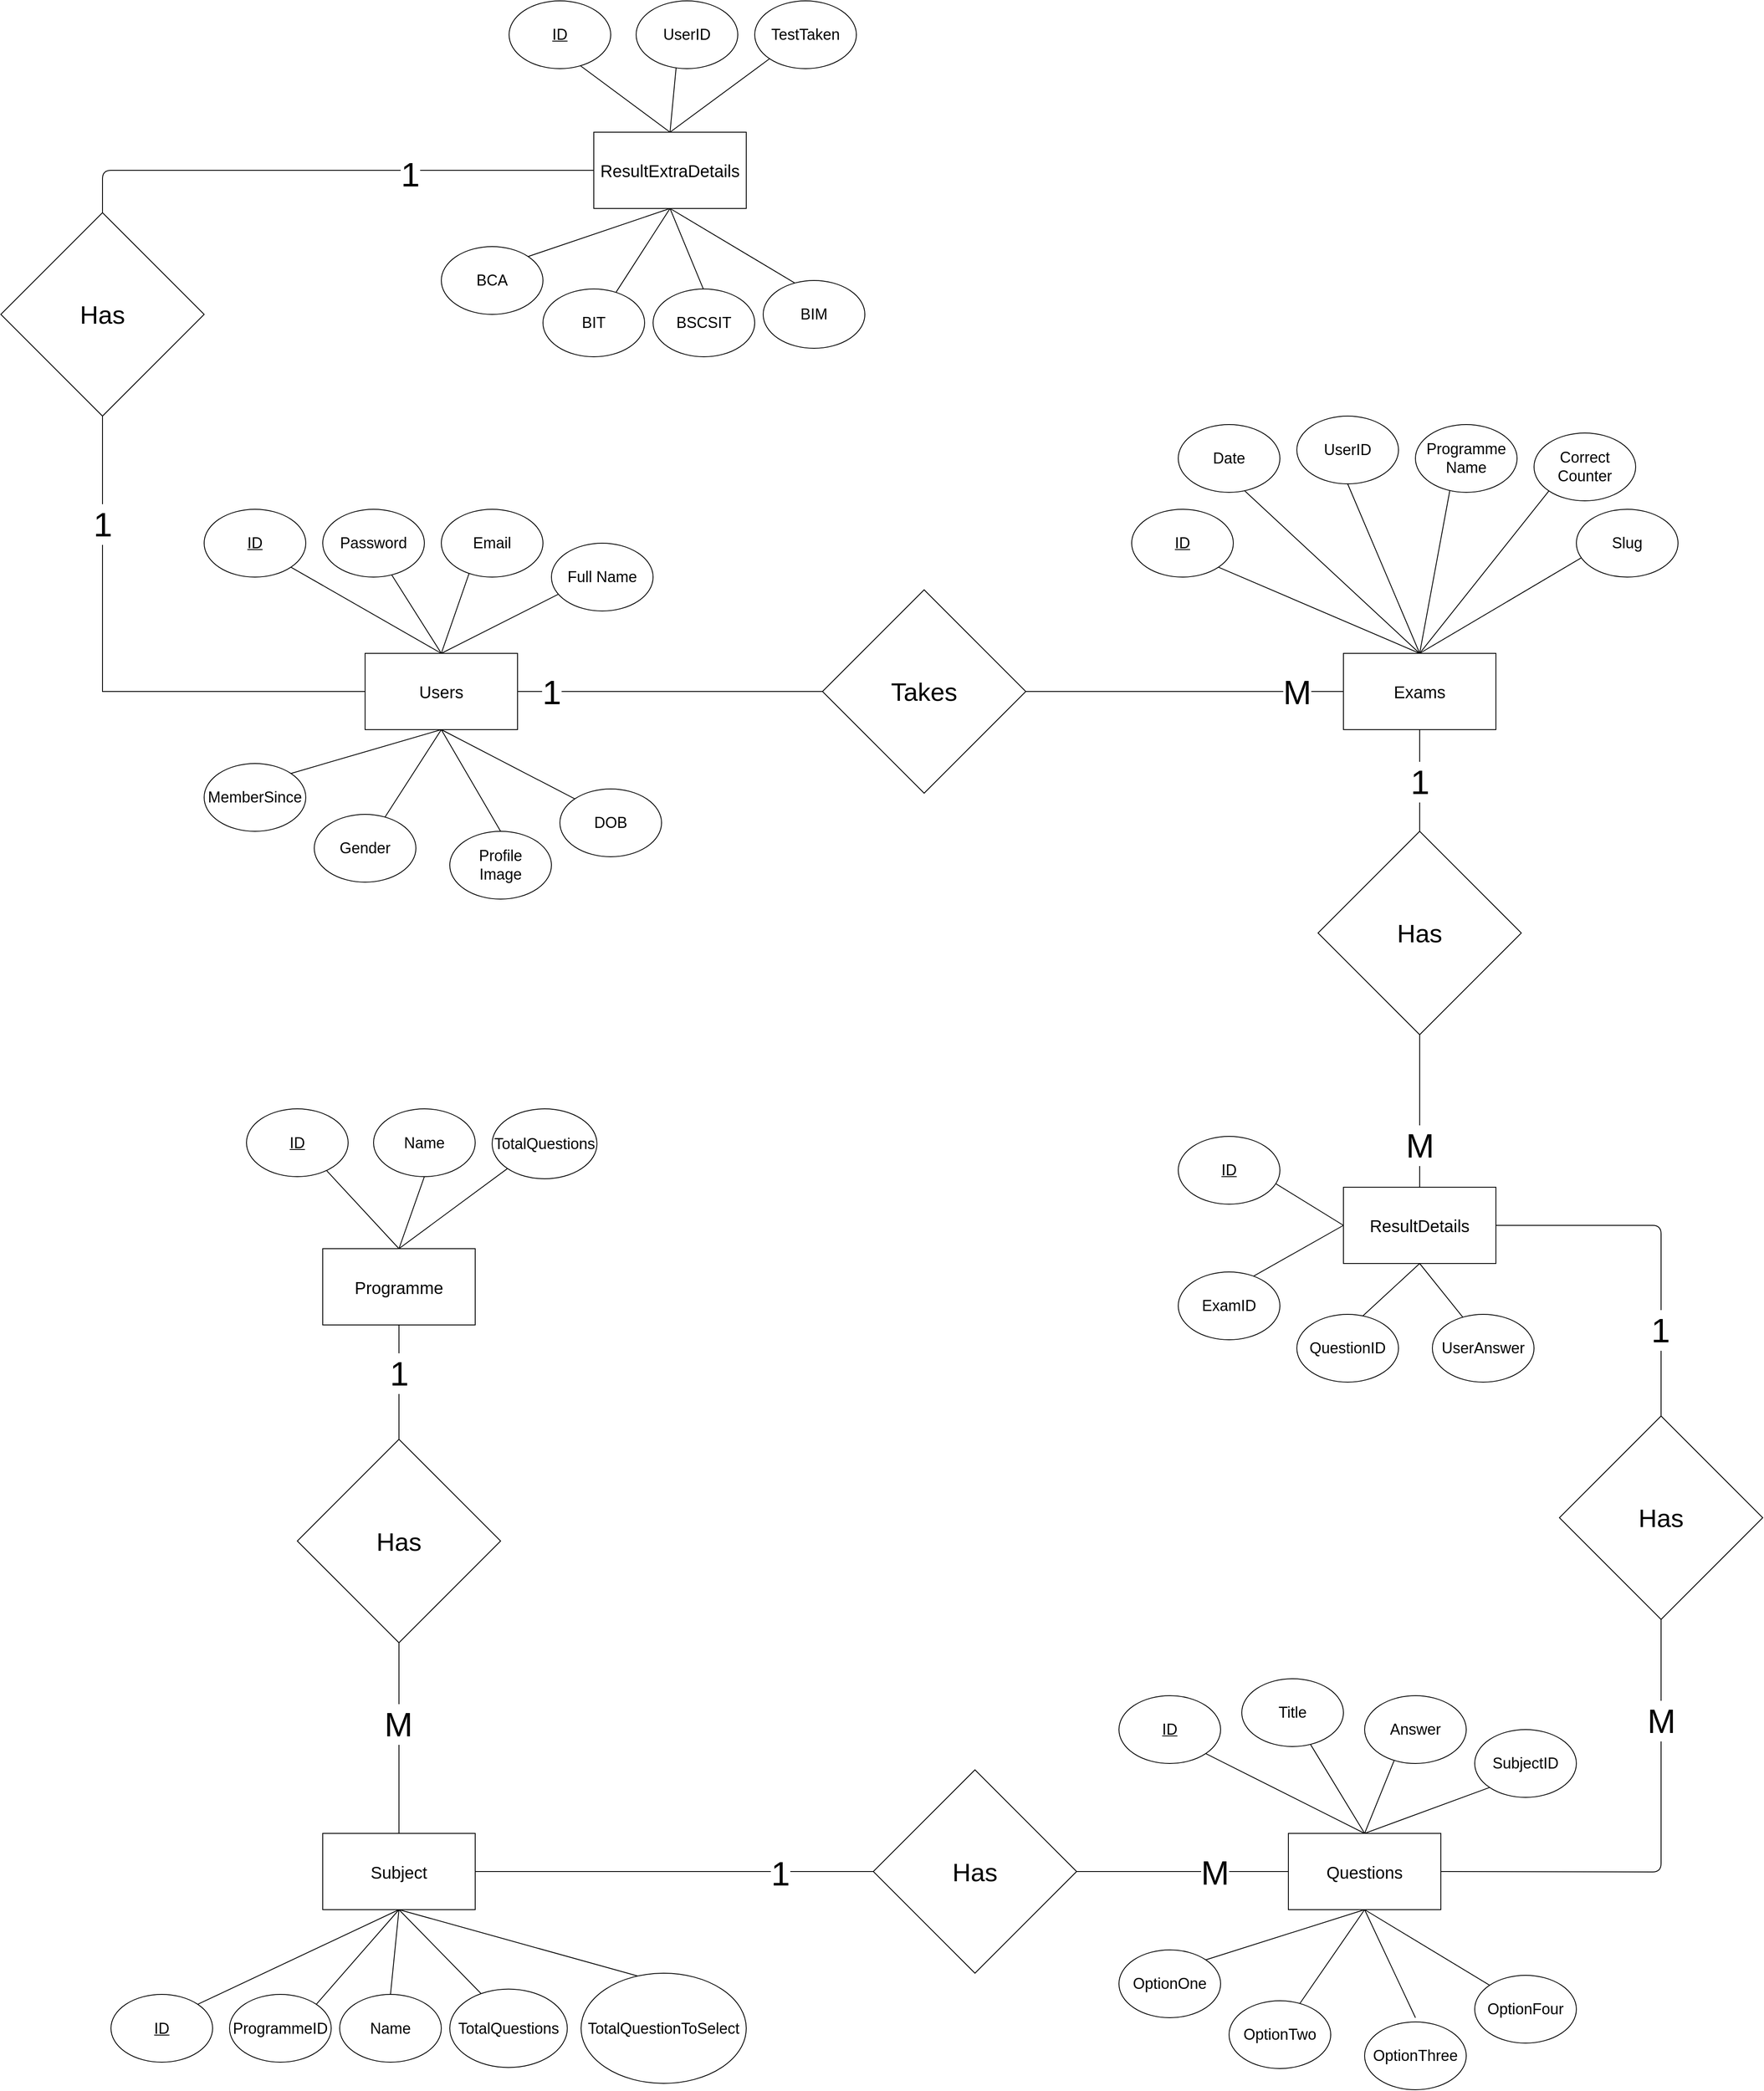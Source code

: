 <mxfile version="22.1.16" type="device">
  <diagram name="Page-1" id="zHE7dzKNxdLfFaWkAdhi">
    <mxGraphModel dx="1078" dy="1658" grid="1" gridSize="10" guides="1" tooltips="1" connect="1" arrows="1" fold="1" page="0" pageScale="1" pageWidth="850" pageHeight="1100" math="0" shadow="0">
      <root>
        <mxCell id="0" />
        <mxCell id="1" parent="0" />
        <mxCell id="DHTgpNYXtuhxtt-2HGvQ-1" value="&lt;font style=&quot;font-size: 20px;&quot;&gt;Questions&lt;/font&gt;" style="rounded=0;whiteSpace=wrap;html=1;" parent="1" vertex="1">
          <mxGeometry x="1400" y="1422.5" width="180" height="90" as="geometry" />
        </mxCell>
        <mxCell id="DHTgpNYXtuhxtt-2HGvQ-2" value="" style="endArrow=none;html=1;rounded=0;exitX=0.5;exitY=0;exitDx=0;exitDy=0;entryX=1;entryY=1;entryDx=0;entryDy=0;" parent="1" source="DHTgpNYXtuhxtt-2HGvQ-1" target="DHTgpNYXtuhxtt-2HGvQ-3" edge="1">
          <mxGeometry width="50" height="50" relative="1" as="geometry">
            <mxPoint x="1500" y="1480" as="sourcePoint" />
            <mxPoint x="1380" y="1330" as="targetPoint" />
          </mxGeometry>
        </mxCell>
        <mxCell id="DHTgpNYXtuhxtt-2HGvQ-3" value="&lt;font style=&quot;font-size: 18px;&quot;&gt;&lt;u&gt;ID&lt;/u&gt;&lt;/font&gt;" style="ellipse;whiteSpace=wrap;html=1;" parent="1" vertex="1">
          <mxGeometry x="1200" y="1260" width="120" height="80" as="geometry" />
        </mxCell>
        <mxCell id="DHTgpNYXtuhxtt-2HGvQ-4" value="" style="endArrow=none;html=1;rounded=0;exitX=0.5;exitY=0;exitDx=0;exitDy=0;entryX=0.67;entryY=0.954;entryDx=0;entryDy=0;entryPerimeter=0;" parent="1" source="DHTgpNYXtuhxtt-2HGvQ-1" target="DHTgpNYXtuhxtt-2HGvQ-5" edge="1">
          <mxGeometry width="50" height="50" relative="1" as="geometry">
            <mxPoint x="1553" y="1400" as="sourcePoint" />
            <mxPoint x="1409.56" y="1318" as="targetPoint" />
          </mxGeometry>
        </mxCell>
        <mxCell id="DHTgpNYXtuhxtt-2HGvQ-5" value="&lt;font style=&quot;font-size: 18px;&quot;&gt;Title&lt;/font&gt;" style="ellipse;whiteSpace=wrap;html=1;" parent="1" vertex="1">
          <mxGeometry x="1345" y="1240" width="120" height="80" as="geometry" />
        </mxCell>
        <mxCell id="DHTgpNYXtuhxtt-2HGvQ-6" value="" style="endArrow=none;html=1;rounded=0;exitX=0.5;exitY=0;exitDx=0;exitDy=0;entryX=0.29;entryY=0.959;entryDx=0;entryDy=0;entryPerimeter=0;" parent="1" source="DHTgpNYXtuhxtt-2HGvQ-1" target="DHTgpNYXtuhxtt-2HGvQ-7" edge="1">
          <mxGeometry width="50" height="50" relative="1" as="geometry">
            <mxPoint x="1490" y="1430" as="sourcePoint" />
            <mxPoint x="1640" y="1370" as="targetPoint" />
          </mxGeometry>
        </mxCell>
        <mxCell id="DHTgpNYXtuhxtt-2HGvQ-7" value="&lt;font style=&quot;font-size: 18px;&quot;&gt;Answer&lt;/font&gt;" style="ellipse;whiteSpace=wrap;html=1;" parent="1" vertex="1">
          <mxGeometry x="1490" y="1260" width="120" height="80" as="geometry" />
        </mxCell>
        <mxCell id="DHTgpNYXtuhxtt-2HGvQ-8" value="" style="endArrow=none;html=1;rounded=0;exitX=0.5;exitY=1;exitDx=0;exitDy=0;entryX=0.692;entryY=0.05;entryDx=0;entryDy=0;entryPerimeter=0;" parent="1" source="DHTgpNYXtuhxtt-2HGvQ-1" target="DHTgpNYXtuhxtt-2HGvQ-9" edge="1">
          <mxGeometry width="50" height="50" relative="1" as="geometry">
            <mxPoint x="1475" y="1510.0" as="sourcePoint" />
            <mxPoint x="1380" y="1610" as="targetPoint" />
          </mxGeometry>
        </mxCell>
        <mxCell id="DHTgpNYXtuhxtt-2HGvQ-9" value="&lt;font style=&quot;font-size: 18px;&quot;&gt;OptionTwo&lt;/font&gt;" style="ellipse;whiteSpace=wrap;html=1;direction=east;" parent="1" vertex="1">
          <mxGeometry x="1330" y="1620" width="120" height="80" as="geometry" />
        </mxCell>
        <mxCell id="DHTgpNYXtuhxtt-2HGvQ-10" value="" style="endArrow=none;html=1;rounded=0;entryX=0.5;entryY=0;entryDx=0;entryDy=0;exitX=0.5;exitY=1;exitDx=0;exitDy=0;" parent="1" source="DHTgpNYXtuhxtt-2HGvQ-1" edge="1">
          <mxGeometry width="50" height="50" relative="1" as="geometry">
            <mxPoint x="1475" y="1510.0" as="sourcePoint" />
            <mxPoint x="1550" y="1640" as="targetPoint" />
          </mxGeometry>
        </mxCell>
        <mxCell id="DHTgpNYXtuhxtt-2HGvQ-11" value="&lt;font style=&quot;font-size: 18px;&quot;&gt;OptionThree&lt;/font&gt;" style="ellipse;whiteSpace=wrap;html=1;direction=east;" parent="1" vertex="1">
          <mxGeometry x="1490" y="1645" width="120" height="80" as="geometry" />
        </mxCell>
        <mxCell id="DHTgpNYXtuhxtt-2HGvQ-12" value="" style="endArrow=none;html=1;rounded=0;exitX=0.5;exitY=1;exitDx=0;exitDy=0;entryX=0;entryY=0;entryDx=0;entryDy=0;" parent="1" source="DHTgpNYXtuhxtt-2HGvQ-1" target="DHTgpNYXtuhxtt-2HGvQ-13" edge="1">
          <mxGeometry width="50" height="50" relative="1" as="geometry">
            <mxPoint x="1475" y="1510.0" as="sourcePoint" />
            <mxPoint x="1640" y="1650" as="targetPoint" />
          </mxGeometry>
        </mxCell>
        <mxCell id="DHTgpNYXtuhxtt-2HGvQ-13" value="&lt;font style=&quot;font-size: 18px;&quot;&gt;OptionFour&lt;/font&gt;" style="ellipse;whiteSpace=wrap;html=1;direction=east;" parent="1" vertex="1">
          <mxGeometry x="1620" y="1590" width="120" height="80" as="geometry" />
        </mxCell>
        <mxCell id="DHTgpNYXtuhxtt-2HGvQ-15" value="" style="endArrow=none;html=1;rounded=0;exitX=0.5;exitY=1;exitDx=0;exitDy=0;entryX=1;entryY=0;entryDx=0;entryDy=0;" parent="1" source="DHTgpNYXtuhxtt-2HGvQ-1" target="DHTgpNYXtuhxtt-2HGvQ-16" edge="1">
          <mxGeometry width="50" height="50" relative="1" as="geometry">
            <mxPoint x="1475" y="1510.0" as="sourcePoint" />
            <mxPoint x="1310" y="1550" as="targetPoint" />
          </mxGeometry>
        </mxCell>
        <mxCell id="DHTgpNYXtuhxtt-2HGvQ-16" value="&lt;font style=&quot;font-size: 18px;&quot;&gt;OptionOne&lt;/font&gt;" style="ellipse;whiteSpace=wrap;html=1;direction=east;" parent="1" vertex="1">
          <mxGeometry x="1200" y="1560" width="120" height="80" as="geometry" />
        </mxCell>
        <mxCell id="DHTgpNYXtuhxtt-2HGvQ-17" value="&lt;font style=&quot;font-size: 20px;&quot;&gt;Users&lt;/font&gt;" style="rounded=0;whiteSpace=wrap;html=1;" parent="1" vertex="1">
          <mxGeometry x="310" y="30" width="180" height="90" as="geometry" />
        </mxCell>
        <mxCell id="DHTgpNYXtuhxtt-2HGvQ-18" value="" style="endArrow=none;html=1;rounded=0;exitX=0.5;exitY=0;exitDx=0;exitDy=0;entryX=1;entryY=1;entryDx=0;entryDy=0;" parent="1" source="DHTgpNYXtuhxtt-2HGvQ-17" target="DHTgpNYXtuhxtt-2HGvQ-19" edge="1">
          <mxGeometry width="50" height="50" relative="1" as="geometry">
            <mxPoint x="420" y="90" as="sourcePoint" />
            <mxPoint x="300" y="-60" as="targetPoint" />
          </mxGeometry>
        </mxCell>
        <mxCell id="DHTgpNYXtuhxtt-2HGvQ-19" value="&lt;font style=&quot;font-size: 18px;&quot;&gt;&lt;u&gt;ID&lt;/u&gt;&lt;/font&gt;" style="ellipse;whiteSpace=wrap;html=1;" parent="1" vertex="1">
          <mxGeometry x="120" y="-140" width="120" height="80" as="geometry" />
        </mxCell>
        <mxCell id="DHTgpNYXtuhxtt-2HGvQ-22" value="" style="endArrow=none;html=1;rounded=0;exitX=0.5;exitY=0;exitDx=0;exitDy=0;entryX=0.274;entryY=0.942;entryDx=0;entryDy=0;entryPerimeter=0;" parent="1" source="DHTgpNYXtuhxtt-2HGvQ-17" target="DHTgpNYXtuhxtt-2HGvQ-23" edge="1">
          <mxGeometry width="50" height="50" relative="1" as="geometry">
            <mxPoint x="410" y="40" as="sourcePoint" />
            <mxPoint x="560" y="-20" as="targetPoint" />
          </mxGeometry>
        </mxCell>
        <mxCell id="DHTgpNYXtuhxtt-2HGvQ-23" value="&lt;font style=&quot;font-size: 18px;&quot;&gt;Email&lt;/font&gt;" style="ellipse;whiteSpace=wrap;html=1;" parent="1" vertex="1">
          <mxGeometry x="400" y="-140" width="120" height="80" as="geometry" />
        </mxCell>
        <mxCell id="DHTgpNYXtuhxtt-2HGvQ-24" value="" style="endArrow=none;html=1;rounded=0;exitX=0.5;exitY=1;exitDx=0;exitDy=0;entryX=0.692;entryY=0.05;entryDx=0;entryDy=0;entryPerimeter=0;" parent="1" source="DHTgpNYXtuhxtt-2HGvQ-17" target="DHTgpNYXtuhxtt-2HGvQ-25" edge="1">
          <mxGeometry width="50" height="50" relative="1" as="geometry">
            <mxPoint x="400" y="300" as="sourcePoint" />
            <mxPoint x="300" y="210" as="targetPoint" />
          </mxGeometry>
        </mxCell>
        <mxCell id="DHTgpNYXtuhxtt-2HGvQ-25" value="&lt;font style=&quot;font-size: 18px;&quot;&gt;Gender&lt;/font&gt;" style="ellipse;whiteSpace=wrap;html=1;direction=east;" parent="1" vertex="1">
          <mxGeometry x="250" y="220" width="120" height="80" as="geometry" />
        </mxCell>
        <mxCell id="DHTgpNYXtuhxtt-2HGvQ-26" value="" style="endArrow=none;html=1;rounded=0;entryX=0.5;entryY=0;entryDx=0;entryDy=0;exitX=0.5;exitY=1;exitDx=0;exitDy=0;" parent="1" source="DHTgpNYXtuhxtt-2HGvQ-17" target="DHTgpNYXtuhxtt-2HGvQ-27" edge="1">
          <mxGeometry width="50" height="50" relative="1" as="geometry">
            <mxPoint x="410" y="260" as="sourcePoint" />
            <mxPoint x="460" y="210" as="targetPoint" />
          </mxGeometry>
        </mxCell>
        <mxCell id="DHTgpNYXtuhxtt-2HGvQ-27" value="&lt;font style=&quot;font-size: 18px;&quot;&gt;Profile&lt;br&gt;Image&lt;/font&gt;" style="ellipse;whiteSpace=wrap;html=1;direction=east;" parent="1" vertex="1">
          <mxGeometry x="410" y="240" width="120" height="80" as="geometry" />
        </mxCell>
        <mxCell id="DHTgpNYXtuhxtt-2HGvQ-28" value="" style="endArrow=none;html=1;rounded=0;exitX=0.5;exitY=1;exitDx=0;exitDy=0;entryX=0;entryY=0;entryDx=0;entryDy=0;" parent="1" source="DHTgpNYXtuhxtt-2HGvQ-17" target="DHTgpNYXtuhxtt-2HGvQ-29" edge="1">
          <mxGeometry width="50" height="50" relative="1" as="geometry">
            <mxPoint x="400" y="300" as="sourcePoint" />
            <mxPoint x="560" y="250" as="targetPoint" />
          </mxGeometry>
        </mxCell>
        <mxCell id="DHTgpNYXtuhxtt-2HGvQ-29" value="&lt;font style=&quot;font-size: 18px;&quot;&gt;DOB&lt;/font&gt;" style="ellipse;whiteSpace=wrap;html=1;direction=east;" parent="1" vertex="1">
          <mxGeometry x="540" y="190" width="120" height="80" as="geometry" />
        </mxCell>
        <mxCell id="DHTgpNYXtuhxtt-2HGvQ-30" value="" style="endArrow=none;html=1;rounded=0;exitX=0.5;exitY=0;exitDx=0;exitDy=0;entryX=0.679;entryY=0.969;entryDx=0;entryDy=0;entryPerimeter=0;" parent="1" source="DHTgpNYXtuhxtt-2HGvQ-17" target="DHTgpNYXtuhxtt-2HGvQ-31" edge="1">
          <mxGeometry width="50" height="50" relative="1" as="geometry">
            <mxPoint x="400" y="120" as="sourcePoint" />
            <mxPoint x="230" y="150" as="targetPoint" />
          </mxGeometry>
        </mxCell>
        <mxCell id="DHTgpNYXtuhxtt-2HGvQ-31" value="&lt;font style=&quot;font-size: 18px;&quot;&gt;Password&lt;/font&gt;" style="ellipse;whiteSpace=wrap;html=1;direction=east;" parent="1" vertex="1">
          <mxGeometry x="260" y="-140" width="120" height="80" as="geometry" />
        </mxCell>
        <mxCell id="DHTgpNYXtuhxtt-2HGvQ-32" value="&lt;font style=&quot;font-size: 20px;&quot;&gt;Exams&lt;/font&gt;" style="rounded=0;whiteSpace=wrap;html=1;" parent="1" vertex="1">
          <mxGeometry x="1465" y="30" width="180" height="90" as="geometry" />
        </mxCell>
        <mxCell id="DHTgpNYXtuhxtt-2HGvQ-33" value="" style="endArrow=none;html=1;rounded=0;exitX=0.5;exitY=0;exitDx=0;exitDy=0;entryX=1;entryY=1;entryDx=0;entryDy=0;" parent="1" source="DHTgpNYXtuhxtt-2HGvQ-32" target="DHTgpNYXtuhxtt-2HGvQ-34" edge="1">
          <mxGeometry width="50" height="50" relative="1" as="geometry">
            <mxPoint x="1575" y="90" as="sourcePoint" />
            <mxPoint x="1455" y="-60" as="targetPoint" />
          </mxGeometry>
        </mxCell>
        <mxCell id="DHTgpNYXtuhxtt-2HGvQ-34" value="&lt;font style=&quot;font-size: 18px;&quot;&gt;&lt;u&gt;ID&lt;/u&gt;&lt;/font&gt;" style="ellipse;whiteSpace=wrap;html=1;" parent="1" vertex="1">
          <mxGeometry x="1215" y="-140" width="120" height="80" as="geometry" />
        </mxCell>
        <mxCell id="DHTgpNYXtuhxtt-2HGvQ-35" value="" style="endArrow=none;html=1;rounded=0;exitX=0.5;exitY=0;exitDx=0;exitDy=0;entryX=0.5;entryY=1;entryDx=0;entryDy=0;" parent="1" source="DHTgpNYXtuhxtt-2HGvQ-32" target="DHTgpNYXtuhxtt-2HGvQ-36" edge="1">
          <mxGeometry width="50" height="50" relative="1" as="geometry">
            <mxPoint x="1628" y="10" as="sourcePoint" />
            <mxPoint x="1615" y="-60" as="targetPoint" />
          </mxGeometry>
        </mxCell>
        <mxCell id="DHTgpNYXtuhxtt-2HGvQ-36" value="&lt;font style=&quot;font-size: 18px;&quot;&gt;UserID&lt;/font&gt;" style="ellipse;whiteSpace=wrap;html=1;" parent="1" vertex="1">
          <mxGeometry x="1410" y="-250" width="120" height="80" as="geometry" />
        </mxCell>
        <mxCell id="DHTgpNYXtuhxtt-2HGvQ-47" value="" style="endArrow=none;html=1;rounded=0;exitX=1;exitY=0.5;exitDx=0;exitDy=0;entryX=0;entryY=0.5;entryDx=0;entryDy=0;" parent="1" source="DHTgpNYXtuhxtt-2HGvQ-17" target="DHTgpNYXtuhxtt-2HGvQ-32" edge="1">
          <mxGeometry width="50" height="50" relative="1" as="geometry">
            <mxPoint x="880" y="210" as="sourcePoint" />
            <mxPoint x="930" y="160" as="targetPoint" />
          </mxGeometry>
        </mxCell>
        <mxCell id="DHTgpNYXtuhxtt-2HGvQ-54" value="&lt;font style=&quot;font-size: 40px;&quot;&gt;1&lt;/font&gt;" style="edgeLabel;html=1;align=center;verticalAlign=middle;resizable=0;points=[];" parent="DHTgpNYXtuhxtt-2HGvQ-47" vertex="1" connectable="0">
          <mxGeometry x="-0.982" relative="1" as="geometry">
            <mxPoint x="31" as="offset" />
          </mxGeometry>
        </mxCell>
        <mxCell id="DHTgpNYXtuhxtt-2HGvQ-55" value="&lt;font style=&quot;font-size: 40px;&quot;&gt;M&lt;/font&gt;" style="edgeLabel;html=1;align=center;verticalAlign=middle;resizable=0;points=[];" parent="DHTgpNYXtuhxtt-2HGvQ-47" vertex="1" connectable="0">
          <mxGeometry x="0.973" relative="1" as="geometry">
            <mxPoint x="-42" as="offset" />
          </mxGeometry>
        </mxCell>
        <mxCell id="DHTgpNYXtuhxtt-2HGvQ-48" value="&lt;font style=&quot;font-size: 30px;&quot;&gt;Takes&lt;/font&gt;" style="rhombus;whiteSpace=wrap;html=1;" parent="1" vertex="1">
          <mxGeometry x="850" y="-45" width="240" height="240" as="geometry" />
        </mxCell>
        <mxCell id="DHTgpNYXtuhxtt-2HGvQ-51" value="" style="endArrow=none;html=1;rounded=0;entryX=0;entryY=1;entryDx=0;entryDy=0;exitX=0.5;exitY=0;exitDx=0;exitDy=0;" parent="1" source="DHTgpNYXtuhxtt-2HGvQ-1" target="DHTgpNYXtuhxtt-2HGvQ-52" edge="1">
          <mxGeometry width="50" height="50" relative="1" as="geometry">
            <mxPoint x="1480" y="1420" as="sourcePoint" />
            <mxPoint x="1760" y="1430" as="targetPoint" />
          </mxGeometry>
        </mxCell>
        <mxCell id="DHTgpNYXtuhxtt-2HGvQ-52" value="&lt;font style=&quot;font-size: 18px;&quot;&gt;SubjectID&lt;/font&gt;" style="ellipse;whiteSpace=wrap;html=1;" parent="1" vertex="1">
          <mxGeometry x="1620" y="1300" width="120" height="80" as="geometry" />
        </mxCell>
        <mxCell id="XrXv45XWe5ub9CGLgNj5-1" value="" style="endArrow=none;html=1;rounded=0;exitX=0.5;exitY=1;exitDx=0;exitDy=0;entryX=1;entryY=0;entryDx=0;entryDy=0;" parent="1" source="DHTgpNYXtuhxtt-2HGvQ-17" target="XrXv45XWe5ub9CGLgNj5-2" edge="1">
          <mxGeometry width="50" height="50" relative="1" as="geometry">
            <mxPoint x="410" y="130" as="sourcePoint" />
            <mxPoint x="220" y="160" as="targetPoint" />
          </mxGeometry>
        </mxCell>
        <mxCell id="XrXv45XWe5ub9CGLgNj5-2" value="&lt;font style=&quot;font-size: 18px;&quot;&gt;MemberSince&lt;/font&gt;" style="ellipse;whiteSpace=wrap;html=1;direction=east;" parent="1" vertex="1">
          <mxGeometry x="120" y="160" width="120" height="80" as="geometry" />
        </mxCell>
        <mxCell id="XrXv45XWe5ub9CGLgNj5-4" value="&lt;font style=&quot;font-size: 30px;&quot;&gt;Has&lt;/font&gt;" style="rhombus;whiteSpace=wrap;html=1;" parent="1" vertex="1">
          <mxGeometry x="1435" y="240" width="240" height="240" as="geometry" />
        </mxCell>
        <mxCell id="XrXv45XWe5ub9CGLgNj5-8" value="" style="endArrow=none;html=1;rounded=0;entryX=0.5;entryY=1;entryDx=0;entryDy=0;exitX=0.5;exitY=0;exitDx=0;exitDy=0;" parent="1" source="XrXv45XWe5ub9CGLgNj5-4" target="DHTgpNYXtuhxtt-2HGvQ-32" edge="1">
          <mxGeometry width="50" height="50" relative="1" as="geometry">
            <mxPoint x="1555" y="330" as="sourcePoint" />
            <mxPoint x="1370" y="200" as="targetPoint" />
          </mxGeometry>
        </mxCell>
        <mxCell id="XrXv45XWe5ub9CGLgNj5-86" value="&lt;font style=&quot;font-size: 40px;&quot;&gt;1&lt;/font&gt;" style="edgeLabel;html=1;align=center;verticalAlign=middle;resizable=0;points=[];" parent="XrXv45XWe5ub9CGLgNj5-8" vertex="1" connectable="0">
          <mxGeometry x="-0.012" relative="1" as="geometry">
            <mxPoint as="offset" />
          </mxGeometry>
        </mxCell>
        <mxCell id="XrXv45XWe5ub9CGLgNj5-9" value="" style="endArrow=none;html=1;rounded=0;entryX=0.5;entryY=1;entryDx=0;entryDy=0;exitX=0.5;exitY=0;exitDx=0;exitDy=0;" parent="1" source="XrXv45XWe5ub9CGLgNj5-10" target="XrXv45XWe5ub9CGLgNj5-4" edge="1">
          <mxGeometry width="50" height="50" relative="1" as="geometry">
            <mxPoint x="1555" y="790" as="sourcePoint" />
            <mxPoint x="1555.47" y="570" as="targetPoint" />
          </mxGeometry>
        </mxCell>
        <mxCell id="XrXv45XWe5ub9CGLgNj5-19" value="&lt;font style=&quot;font-size: 40px;&quot;&gt;M&lt;/font&gt;" style="edgeLabel;html=1;align=center;verticalAlign=middle;resizable=0;points=[];" parent="XrXv45XWe5ub9CGLgNj5-9" vertex="1" connectable="0">
          <mxGeometry x="-0.712" y="1" relative="1" as="geometry">
            <mxPoint x="1" y="-24" as="offset" />
          </mxGeometry>
        </mxCell>
        <mxCell id="XrXv45XWe5ub9CGLgNj5-10" value="&lt;font style=&quot;font-size: 20px;&quot;&gt;ResultDetails&lt;/font&gt;" style="rounded=0;whiteSpace=wrap;html=1;" parent="1" vertex="1">
          <mxGeometry x="1465" y="660" width="180" height="90" as="geometry" />
        </mxCell>
        <mxCell id="XrXv45XWe5ub9CGLgNj5-11" value="" style="endArrow=none;html=1;rounded=0;exitX=0.5;exitY=0;exitDx=0;exitDy=0;entryX=0.653;entryY=0.977;entryDx=0;entryDy=0;entryPerimeter=0;" parent="1" source="DHTgpNYXtuhxtt-2HGvQ-32" target="XrXv45XWe5ub9CGLgNj5-12" edge="1">
          <mxGeometry width="50" height="50" relative="1" as="geometry">
            <mxPoint x="1647.5" y="120" as="sourcePoint" />
            <mxPoint x="1807.5" y="70" as="targetPoint" />
          </mxGeometry>
        </mxCell>
        <mxCell id="XrXv45XWe5ub9CGLgNj5-12" value="&lt;span style=&quot;font-size: 18px;&quot;&gt;Date&lt;/span&gt;" style="ellipse;whiteSpace=wrap;html=1;" parent="1" vertex="1">
          <mxGeometry x="1270" y="-240" width="120" height="80" as="geometry" />
        </mxCell>
        <mxCell id="XrXv45XWe5ub9CGLgNj5-13" value="&lt;span style=&quot;font-size: 18px;&quot;&gt;Programme&lt;br&gt;Name&lt;/span&gt;" style="ellipse;whiteSpace=wrap;html=1;" parent="1" vertex="1">
          <mxGeometry x="1550" y="-240" width="120" height="80" as="geometry" />
        </mxCell>
        <mxCell id="XrXv45XWe5ub9CGLgNj5-14" value="&lt;span style=&quot;font-size: 18px;&quot;&gt;Correct Counter&lt;/span&gt;" style="ellipse;whiteSpace=wrap;html=1;" parent="1" vertex="1">
          <mxGeometry x="1690" y="-230" width="120" height="80" as="geometry" />
        </mxCell>
        <mxCell id="XrXv45XWe5ub9CGLgNj5-15" value="&lt;span style=&quot;font-size: 18px;&quot;&gt;Slug&lt;/span&gt;" style="ellipse;whiteSpace=wrap;html=1;" parent="1" vertex="1">
          <mxGeometry x="1740" y="-140" width="120" height="80" as="geometry" />
        </mxCell>
        <mxCell id="XrXv45XWe5ub9CGLgNj5-16" value="" style="endArrow=none;html=1;rounded=0;exitX=0.5;exitY=0;exitDx=0;exitDy=0;entryX=0.338;entryY=0.975;entryDx=0;entryDy=0;entryPerimeter=0;" parent="1" source="DHTgpNYXtuhxtt-2HGvQ-32" target="XrXv45XWe5ub9CGLgNj5-13" edge="1">
          <mxGeometry width="50" height="50" relative="1" as="geometry">
            <mxPoint x="1655" y="85" as="sourcePoint" />
            <mxPoint x="1757" y="23" as="targetPoint" />
          </mxGeometry>
        </mxCell>
        <mxCell id="XrXv45XWe5ub9CGLgNj5-17" value="" style="endArrow=none;html=1;rounded=0;exitX=0.5;exitY=0;exitDx=0;exitDy=0;entryX=0;entryY=1;entryDx=0;entryDy=0;" parent="1" source="DHTgpNYXtuhxtt-2HGvQ-32" target="XrXv45XWe5ub9CGLgNj5-14" edge="1">
          <mxGeometry width="50" height="50" relative="1" as="geometry">
            <mxPoint x="1655" y="85" as="sourcePoint" />
            <mxPoint x="1750" y="110" as="targetPoint" />
          </mxGeometry>
        </mxCell>
        <mxCell id="XrXv45XWe5ub9CGLgNj5-18" value="" style="endArrow=none;html=1;rounded=0;exitX=0.5;exitY=0;exitDx=0;exitDy=0;entryX=0.046;entryY=0.718;entryDx=0;entryDy=0;entryPerimeter=0;" parent="1" source="DHTgpNYXtuhxtt-2HGvQ-32" target="XrXv45XWe5ub9CGLgNj5-15" edge="1">
          <mxGeometry width="50" height="50" relative="1" as="geometry">
            <mxPoint x="1655" y="85" as="sourcePoint" />
            <mxPoint x="1750" y="210" as="targetPoint" />
          </mxGeometry>
        </mxCell>
        <mxCell id="XrXv45XWe5ub9CGLgNj5-21" value="" style="endArrow=none;html=1;rounded=0;exitX=0;exitY=0.5;exitDx=0;exitDy=0;entryX=0.954;entryY=0.693;entryDx=0;entryDy=0;entryPerimeter=0;" parent="1" source="XrXv45XWe5ub9CGLgNj5-10" target="XrXv45XWe5ub9CGLgNj5-22" edge="1">
          <mxGeometry width="50" height="50" relative="1" as="geometry">
            <mxPoint x="2015" y="830" as="sourcePoint" />
            <mxPoint x="1915" y="740" as="targetPoint" />
          </mxGeometry>
        </mxCell>
        <mxCell id="XrXv45XWe5ub9CGLgNj5-22" value="&lt;font style=&quot;font-size: 18px;&quot;&gt;&lt;u&gt;ID&lt;/u&gt;&lt;/font&gt;" style="ellipse;whiteSpace=wrap;html=1;" parent="1" vertex="1">
          <mxGeometry x="1270" y="600" width="120" height="80" as="geometry" />
        </mxCell>
        <mxCell id="XrXv45XWe5ub9CGLgNj5-23" value="" style="endArrow=none;html=1;rounded=0;exitX=0;exitY=0.5;exitDx=0;exitDy=0;entryX=0.741;entryY=0.062;entryDx=0;entryDy=0;entryPerimeter=0;" parent="1" source="XrXv45XWe5ub9CGLgNj5-10" target="XrXv45XWe5ub9CGLgNj5-24" edge="1">
          <mxGeometry width="50" height="50" relative="1" as="geometry">
            <mxPoint x="2015" y="830" as="sourcePoint" />
            <mxPoint x="2075" y="740" as="targetPoint" />
          </mxGeometry>
        </mxCell>
        <mxCell id="XrXv45XWe5ub9CGLgNj5-24" value="&lt;font style=&quot;font-size: 18px;&quot;&gt;ExamID&lt;/font&gt;" style="ellipse;whiteSpace=wrap;html=1;" parent="1" vertex="1">
          <mxGeometry x="1270" y="760" width="120" height="80" as="geometry" />
        </mxCell>
        <mxCell id="XrXv45XWe5ub9CGLgNj5-25" value="&lt;font style=&quot;font-size: 18px;&quot;&gt;QuestionID&lt;/font&gt;" style="ellipse;whiteSpace=wrap;html=1;" parent="1" vertex="1">
          <mxGeometry x="1410" y="810" width="120" height="80" as="geometry" />
        </mxCell>
        <mxCell id="XrXv45XWe5ub9CGLgNj5-26" value="" style="endArrow=none;html=1;rounded=0;exitX=0.5;exitY=1;exitDx=0;exitDy=0;entryX=0.648;entryY=0.025;entryDx=0;entryDy=0;entryPerimeter=0;" parent="1" source="XrXv45XWe5ub9CGLgNj5-10" target="XrXv45XWe5ub9CGLgNj5-25" edge="1">
          <mxGeometry width="50" height="50" relative="1" as="geometry">
            <mxPoint x="1565" y="760" as="sourcePoint" />
            <mxPoint x="1610" y="830" as="targetPoint" />
          </mxGeometry>
        </mxCell>
        <mxCell id="XrXv45XWe5ub9CGLgNj5-27" value="&lt;font style=&quot;font-size: 18px;&quot;&gt;UserAnswer&lt;/font&gt;" style="ellipse;whiteSpace=wrap;html=1;" parent="1" vertex="1">
          <mxGeometry x="1570" y="810" width="120" height="80" as="geometry" />
        </mxCell>
        <mxCell id="XrXv45XWe5ub9CGLgNj5-28" value="" style="endArrow=none;html=1;rounded=0;exitX=0.5;exitY=1;exitDx=0;exitDy=0;entryX=0.299;entryY=0.042;entryDx=0;entryDy=0;entryPerimeter=0;" parent="1" source="XrXv45XWe5ub9CGLgNj5-10" target="XrXv45XWe5ub9CGLgNj5-27" edge="1">
          <mxGeometry width="50" height="50" relative="1" as="geometry">
            <mxPoint x="1565" y="760" as="sourcePoint" />
            <mxPoint x="1673" y="833" as="targetPoint" />
          </mxGeometry>
        </mxCell>
        <mxCell id="XrXv45XWe5ub9CGLgNj5-29" value="&lt;font style=&quot;font-size: 20px;&quot;&gt;Programme&lt;/font&gt;" style="rounded=0;whiteSpace=wrap;html=1;" parent="1" vertex="1">
          <mxGeometry x="260" y="732.5" width="180" height="90" as="geometry" />
        </mxCell>
        <mxCell id="XrXv45XWe5ub9CGLgNj5-30" value="" style="endArrow=none;html=1;rounded=0;exitX=0.5;exitY=0;exitDx=0;exitDy=0;entryX=0.787;entryY=0.909;entryDx=0;entryDy=0;entryPerimeter=0;" parent="1" source="XrXv45XWe5ub9CGLgNj5-29" target="XrXv45XWe5ub9CGLgNj5-31" edge="1">
          <mxGeometry width="50" height="50" relative="1" as="geometry">
            <mxPoint x="370" y="792.5" as="sourcePoint" />
            <mxPoint x="250" y="642.5" as="targetPoint" />
          </mxGeometry>
        </mxCell>
        <mxCell id="XrXv45XWe5ub9CGLgNj5-31" value="&lt;font style=&quot;font-size: 18px;&quot;&gt;&lt;u&gt;ID&lt;/u&gt;&lt;/font&gt;" style="ellipse;whiteSpace=wrap;html=1;" parent="1" vertex="1">
          <mxGeometry x="170" y="567.5" width="120" height="80" as="geometry" />
        </mxCell>
        <mxCell id="XrXv45XWe5ub9CGLgNj5-32" value="" style="endArrow=none;html=1;rounded=0;exitX=0.5;exitY=0;exitDx=0;exitDy=0;entryX=0.5;entryY=1;entryDx=0;entryDy=0;" parent="1" source="XrXv45XWe5ub9CGLgNj5-29" target="XrXv45XWe5ub9CGLgNj5-33" edge="1">
          <mxGeometry width="50" height="50" relative="1" as="geometry">
            <mxPoint x="423" y="712.5" as="sourcePoint" />
            <mxPoint x="410" y="642.5" as="targetPoint" />
          </mxGeometry>
        </mxCell>
        <mxCell id="XrXv45XWe5ub9CGLgNj5-33" value="&lt;font style=&quot;font-size: 18px;&quot;&gt;Name&lt;/font&gt;" style="ellipse;whiteSpace=wrap;html=1;" parent="1" vertex="1">
          <mxGeometry x="320" y="567.5" width="120" height="80" as="geometry" />
        </mxCell>
        <mxCell id="XrXv45XWe5ub9CGLgNj5-57" value="" style="endArrow=none;html=1;rounded=0;exitX=0.5;exitY=1;exitDx=0;exitDy=0;entryX=0.5;entryY=0;entryDx=0;entryDy=0;" parent="1" source="XrXv45XWe5ub9CGLgNj5-29" target="XrXv45XWe5ub9CGLgNj5-58" edge="1">
          <mxGeometry width="50" height="50" relative="1" as="geometry">
            <mxPoint x="660" y="597.5" as="sourcePoint" />
            <mxPoint x="709" y="777.5" as="targetPoint" />
          </mxGeometry>
        </mxCell>
        <mxCell id="XrXv45XWe5ub9CGLgNj5-94" value="&lt;font style=&quot;font-size: 40px;&quot;&gt;1&lt;/font&gt;" style="edgeLabel;html=1;align=center;verticalAlign=middle;resizable=0;points=[];" parent="XrXv45XWe5ub9CGLgNj5-57" vertex="1" connectable="0">
          <mxGeometry x="-0.169" relative="1" as="geometry">
            <mxPoint as="offset" />
          </mxGeometry>
        </mxCell>
        <mxCell id="XrXv45XWe5ub9CGLgNj5-58" value="&lt;font style=&quot;font-size: 30px;&quot;&gt;Has&lt;/font&gt;" style="rhombus;whiteSpace=wrap;html=1;" parent="1" vertex="1">
          <mxGeometry x="230" y="957.5" width="240" height="240" as="geometry" />
        </mxCell>
        <mxCell id="XrXv45XWe5ub9CGLgNj5-60" value="" style="endArrow=none;html=1;rounded=0;exitX=0.5;exitY=1;exitDx=0;exitDy=0;entryX=0.5;entryY=0;entryDx=0;entryDy=0;" parent="1" source="XrXv45XWe5ub9CGLgNj5-58" target="XrXv45XWe5ub9CGLgNj5-71" edge="1">
          <mxGeometry width="50" height="50" relative="1" as="geometry">
            <mxPoint x="360" y="1507.5" as="sourcePoint" />
            <mxPoint x="320" y="1447.5" as="targetPoint" />
          </mxGeometry>
        </mxCell>
        <mxCell id="XrXv45XWe5ub9CGLgNj5-95" value="&lt;font style=&quot;font-size: 40px;&quot;&gt;M&lt;/font&gt;" style="edgeLabel;html=1;align=center;verticalAlign=middle;resizable=0;points=[];" parent="XrXv45XWe5ub9CGLgNj5-60" vertex="1" connectable="0">
          <mxGeometry x="-0.15" y="-1" relative="1" as="geometry">
            <mxPoint as="offset" />
          </mxGeometry>
        </mxCell>
        <mxCell id="XrXv45XWe5ub9CGLgNj5-71" value="&lt;font style=&quot;font-size: 20px;&quot;&gt;Subject&lt;/font&gt;" style="rounded=0;whiteSpace=wrap;html=1;" parent="1" vertex="1">
          <mxGeometry x="260" y="1422.5" width="180" height="90" as="geometry" />
        </mxCell>
        <mxCell id="XrXv45XWe5ub9CGLgNj5-72" value="" style="endArrow=none;html=1;rounded=0;exitX=0.5;exitY=1;exitDx=0;exitDy=0;entryX=1;entryY=0;entryDx=0;entryDy=0;" parent="1" source="XrXv45XWe5ub9CGLgNj5-71" target="XrXv45XWe5ub9CGLgNj5-73" edge="1">
          <mxGeometry width="50" height="50" relative="1" as="geometry">
            <mxPoint x="355" y="2002.5" as="sourcePoint" />
            <mxPoint x="255" y="1912.5" as="targetPoint" />
          </mxGeometry>
        </mxCell>
        <mxCell id="XrXv45XWe5ub9CGLgNj5-73" value="&lt;font style=&quot;font-size: 18px;&quot;&gt;&lt;u&gt;ID&lt;/u&gt;&lt;/font&gt;" style="ellipse;whiteSpace=wrap;html=1;" parent="1" vertex="1">
          <mxGeometry x="10" y="1612.5" width="120" height="80" as="geometry" />
        </mxCell>
        <mxCell id="XrXv45XWe5ub9CGLgNj5-74" value="" style="endArrow=none;html=1;rounded=0;exitX=0.5;exitY=1;exitDx=0;exitDy=0;entryX=1;entryY=0;entryDx=0;entryDy=0;" parent="1" source="XrXv45XWe5ub9CGLgNj5-71" target="XrXv45XWe5ub9CGLgNj5-75" edge="1">
          <mxGeometry width="50" height="50" relative="1" as="geometry">
            <mxPoint x="355" y="2002.5" as="sourcePoint" />
            <mxPoint x="415" y="1912.5" as="targetPoint" />
          </mxGeometry>
        </mxCell>
        <mxCell id="XrXv45XWe5ub9CGLgNj5-75" value="&lt;font style=&quot;font-size: 18px;&quot;&gt;ProgrammeID&lt;/font&gt;" style="ellipse;whiteSpace=wrap;html=1;" parent="1" vertex="1">
          <mxGeometry x="150" y="1612.5" width="120" height="80" as="geometry" />
        </mxCell>
        <mxCell id="XrXv45XWe5ub9CGLgNj5-76" value="&lt;font style=&quot;font-size: 18px;&quot;&gt;Name&lt;/font&gt;" style="ellipse;whiteSpace=wrap;html=1;" parent="1" vertex="1">
          <mxGeometry x="280" y="1612.5" width="120" height="80" as="geometry" />
        </mxCell>
        <mxCell id="XrXv45XWe5ub9CGLgNj5-77" value="" style="endArrow=none;html=1;rounded=0;exitX=0.5;exitY=1;exitDx=0;exitDy=0;entryX=0.5;entryY=0;entryDx=0;entryDy=0;" parent="1" source="XrXv45XWe5ub9CGLgNj5-71" target="XrXv45XWe5ub9CGLgNj5-76" edge="1">
          <mxGeometry width="50" height="50" relative="1" as="geometry">
            <mxPoint x="355" y="2002.5" as="sourcePoint" />
            <mxPoint x="315" y="1927.5" as="targetPoint" />
          </mxGeometry>
        </mxCell>
        <mxCell id="XrXv45XWe5ub9CGLgNj5-78" value="&lt;font style=&quot;font-size: 18px;&quot;&gt;TotalQuestionToSelect&lt;/font&gt;" style="ellipse;whiteSpace=wrap;html=1;" parent="1" vertex="1">
          <mxGeometry x="565" y="1587.5" width="195" height="130" as="geometry" />
        </mxCell>
        <mxCell id="XrXv45XWe5ub9CGLgNj5-79" value="" style="endArrow=none;html=1;rounded=0;entryX=0.342;entryY=0.025;entryDx=0;entryDy=0;exitX=0.5;exitY=1;exitDx=0;exitDy=0;entryPerimeter=0;" parent="1" source="XrXv45XWe5ub9CGLgNj5-71" target="XrXv45XWe5ub9CGLgNj5-78" edge="1">
          <mxGeometry width="50" height="50" relative="1" as="geometry">
            <mxPoint x="360" y="1927.5" as="sourcePoint" />
            <mxPoint x="444" y="1924.5" as="targetPoint" />
          </mxGeometry>
        </mxCell>
        <mxCell id="XrXv45XWe5ub9CGLgNj5-80" value="" style="endArrow=none;html=1;rounded=0;exitX=1;exitY=0.5;exitDx=0;exitDy=0;entryX=0;entryY=0.5;entryDx=0;entryDy=0;" parent="1" source="XrXv45XWe5ub9CGLgNj5-71" target="XrXv45XWe5ub9CGLgNj5-81" edge="1">
          <mxGeometry width="50" height="50" relative="1" as="geometry">
            <mxPoint x="640" y="1340" as="sourcePoint" />
            <mxPoint x="909" y="1340" as="targetPoint" />
          </mxGeometry>
        </mxCell>
        <mxCell id="XrXv45XWe5ub9CGLgNj5-96" value="&lt;font style=&quot;font-size: 40px;&quot;&gt;1&lt;/font&gt;" style="edgeLabel;html=1;align=center;verticalAlign=middle;resizable=0;points=[];" parent="XrXv45XWe5ub9CGLgNj5-80" vertex="1" connectable="0">
          <mxGeometry x="0.531" y="-1" relative="1" as="geometry">
            <mxPoint as="offset" />
          </mxGeometry>
        </mxCell>
        <mxCell id="XrXv45XWe5ub9CGLgNj5-81" value="&lt;font style=&quot;font-size: 30px;&quot;&gt;Has&lt;/font&gt;" style="rhombus;whiteSpace=wrap;html=1;" parent="1" vertex="1">
          <mxGeometry x="910" y="1347.5" width="240" height="240" as="geometry" />
        </mxCell>
        <mxCell id="XrXv45XWe5ub9CGLgNj5-82" value="" style="endArrow=none;html=1;rounded=0;exitX=1;exitY=0.5;exitDx=0;exitDy=0;entryX=0;entryY=0.5;entryDx=0;entryDy=0;" parent="1" source="XrXv45XWe5ub9CGLgNj5-81" target="DHTgpNYXtuhxtt-2HGvQ-1" edge="1">
          <mxGeometry width="50" height="50" relative="1" as="geometry">
            <mxPoint x="1310" y="1380" as="sourcePoint" />
            <mxPoint x="1360" y="1340" as="targetPoint" />
          </mxGeometry>
        </mxCell>
        <mxCell id="XrXv45XWe5ub9CGLgNj5-97" value="&lt;font style=&quot;font-size: 40px;&quot;&gt;M&lt;/font&gt;" style="edgeLabel;html=1;align=center;verticalAlign=middle;resizable=0;points=[];" parent="XrXv45XWe5ub9CGLgNj5-82" vertex="1" connectable="0">
          <mxGeometry x="0.305" relative="1" as="geometry">
            <mxPoint as="offset" />
          </mxGeometry>
        </mxCell>
        <mxCell id="XrXv45XWe5ub9CGLgNj5-84" value="&lt;font style=&quot;font-size: 30px;&quot;&gt;Has&lt;/font&gt;" style="rhombus;whiteSpace=wrap;html=1;" parent="1" vertex="1">
          <mxGeometry x="1720" y="930" width="240" height="240" as="geometry" />
        </mxCell>
        <mxCell id="zcM1rgJ_yoqVmevuXiZY-1" value="&lt;font style=&quot;font-size: 18px;&quot;&gt;Full Name&lt;/font&gt;" style="ellipse;whiteSpace=wrap;html=1;" parent="1" vertex="1">
          <mxGeometry x="530" y="-100" width="120" height="80" as="geometry" />
        </mxCell>
        <mxCell id="zcM1rgJ_yoqVmevuXiZY-4" value="" style="endArrow=none;html=1;rounded=0;exitX=0.069;exitY=0.753;exitDx=0;exitDy=0;entryX=0.5;entryY=0;entryDx=0;entryDy=0;exitPerimeter=0;" parent="1" source="zcM1rgJ_yoqVmevuXiZY-1" target="DHTgpNYXtuhxtt-2HGvQ-17" edge="1">
          <mxGeometry width="50" height="50" relative="1" as="geometry">
            <mxPoint x="480" y="140" as="sourcePoint" />
            <mxPoint x="430" y="10" as="targetPoint" />
          </mxGeometry>
        </mxCell>
        <mxCell id="zcM1rgJ_yoqVmevuXiZY-5" value="&lt;font style=&quot;font-size: 20px;&quot;&gt;ResultExtraDetails&lt;/font&gt;" style="rounded=0;whiteSpace=wrap;html=1;" parent="1" vertex="1">
          <mxGeometry x="580" y="-585" width="180" height="90" as="geometry" />
        </mxCell>
        <mxCell id="zcM1rgJ_yoqVmevuXiZY-6" value="" style="endArrow=none;html=1;rounded=0;exitX=0;exitY=0.5;exitDx=0;exitDy=0;entryX=0.5;entryY=1;entryDx=0;entryDy=0;" parent="1" source="DHTgpNYXtuhxtt-2HGvQ-17" target="zcM1rgJ_yoqVmevuXiZY-7" edge="1">
          <mxGeometry width="50" height="50" relative="1" as="geometry">
            <mxPoint x="540" y="100" as="sourcePoint" />
            <mxPoint x="-30" y="75" as="targetPoint" />
            <Array as="points">
              <mxPoint y="75" />
            </Array>
          </mxGeometry>
        </mxCell>
        <mxCell id="zcM1rgJ_yoqVmevuXiZY-27" value="&lt;font style=&quot;font-size: 40px;&quot;&gt;1&lt;/font&gt;" style="edgeLabel;html=1;align=center;verticalAlign=middle;resizable=0;points=[];" parent="zcM1rgJ_yoqVmevuXiZY-6" vertex="1" connectable="0">
          <mxGeometry x="0.601" relative="1" as="geometry">
            <mxPoint as="offset" />
          </mxGeometry>
        </mxCell>
        <mxCell id="zcM1rgJ_yoqVmevuXiZY-7" value="&lt;font style=&quot;font-size: 30px;&quot;&gt;Has&lt;/font&gt;" style="rhombus;whiteSpace=wrap;html=1;" parent="1" vertex="1">
          <mxGeometry x="-120" y="-490" width="240" height="240" as="geometry" />
        </mxCell>
        <mxCell id="zcM1rgJ_yoqVmevuXiZY-8" value="" style="endArrow=none;html=1;rounded=1;exitX=0.5;exitY=0;exitDx=0;exitDy=0;entryX=0;entryY=0.5;entryDx=0;entryDy=0;" parent="1" source="zcM1rgJ_yoqVmevuXiZY-7" target="zcM1rgJ_yoqVmevuXiZY-5" edge="1">
          <mxGeometry width="50" height="50" relative="1" as="geometry">
            <mxPoint x="340" y="-140" as="sourcePoint" />
            <mxPoint x="390" y="-190" as="targetPoint" />
            <Array as="points">
              <mxPoint y="-540" />
            </Array>
          </mxGeometry>
        </mxCell>
        <mxCell id="zcM1rgJ_yoqVmevuXiZY-28" value="&lt;font style=&quot;font-size: 40px;&quot;&gt;1&lt;/font&gt;" style="edgeLabel;html=1;align=center;verticalAlign=middle;resizable=0;points=[];" parent="zcM1rgJ_yoqVmevuXiZY-8" vertex="1" connectable="0">
          <mxGeometry x="0.309" y="-4" relative="1" as="geometry">
            <mxPoint as="offset" />
          </mxGeometry>
        </mxCell>
        <mxCell id="zcM1rgJ_yoqVmevuXiZY-9" value="&lt;font style=&quot;font-size: 18px;&quot;&gt;&lt;u&gt;ID&lt;/u&gt;&lt;/font&gt;" style="ellipse;whiteSpace=wrap;html=1;" parent="1" vertex="1">
          <mxGeometry x="480" y="-740" width="120" height="80" as="geometry" />
        </mxCell>
        <mxCell id="zcM1rgJ_yoqVmevuXiZY-10" value="&lt;font style=&quot;font-size: 18px;&quot;&gt;UserID&lt;/font&gt;" style="ellipse;whiteSpace=wrap;html=1;" parent="1" vertex="1">
          <mxGeometry x="630" y="-740" width="120" height="80" as="geometry" />
        </mxCell>
        <mxCell id="zcM1rgJ_yoqVmevuXiZY-11" value="&lt;font style=&quot;font-size: 18px;&quot;&gt;TestTaken&lt;/font&gt;" style="ellipse;whiteSpace=wrap;html=1;" parent="1" vertex="1">
          <mxGeometry x="770" y="-740" width="120" height="80" as="geometry" />
        </mxCell>
        <mxCell id="zcM1rgJ_yoqVmevuXiZY-12" value="&lt;font style=&quot;font-size: 18px;&quot;&gt;BIM&lt;/font&gt;" style="ellipse;whiteSpace=wrap;html=1;" parent="1" vertex="1">
          <mxGeometry x="780" y="-410" width="120" height="80" as="geometry" />
        </mxCell>
        <mxCell id="zcM1rgJ_yoqVmevuXiZY-13" value="&lt;font style=&quot;font-size: 18px;&quot;&gt;BIT&lt;/font&gt;" style="ellipse;whiteSpace=wrap;html=1;" parent="1" vertex="1">
          <mxGeometry x="520" y="-400" width="120" height="80" as="geometry" />
        </mxCell>
        <mxCell id="zcM1rgJ_yoqVmevuXiZY-14" value="&lt;font style=&quot;font-size: 18px;&quot;&gt;BCA&lt;/font&gt;" style="ellipse;whiteSpace=wrap;html=1;" parent="1" vertex="1">
          <mxGeometry x="400" y="-450" width="120" height="80" as="geometry" />
        </mxCell>
        <mxCell id="zcM1rgJ_yoqVmevuXiZY-15" value="&lt;font style=&quot;font-size: 18px;&quot;&gt;BSCSIT&lt;/font&gt;" style="ellipse;whiteSpace=wrap;html=1;" parent="1" vertex="1">
          <mxGeometry x="650" y="-400" width="120" height="80" as="geometry" />
        </mxCell>
        <mxCell id="zcM1rgJ_yoqVmevuXiZY-16" value="" style="endArrow=none;html=1;rounded=0;exitX=0.701;exitY=0.956;exitDx=0;exitDy=0;entryX=0.5;entryY=0;entryDx=0;entryDy=0;exitPerimeter=0;" parent="1" source="zcM1rgJ_yoqVmevuXiZY-9" target="zcM1rgJ_yoqVmevuXiZY-5" edge="1">
          <mxGeometry width="50" height="50" relative="1" as="geometry">
            <mxPoint x="590" y="-550" as="sourcePoint" />
            <mxPoint x="640" y="-600" as="targetPoint" />
          </mxGeometry>
        </mxCell>
        <mxCell id="zcM1rgJ_yoqVmevuXiZY-17" value="" style="endArrow=none;html=1;rounded=0;entryX=0.393;entryY=0.99;entryDx=0;entryDy=0;exitX=0.5;exitY=0;exitDx=0;exitDy=0;entryPerimeter=0;" parent="1" source="zcM1rgJ_yoqVmevuXiZY-5" target="zcM1rgJ_yoqVmevuXiZY-10" edge="1">
          <mxGeometry width="50" height="50" relative="1" as="geometry">
            <mxPoint x="590" y="-550" as="sourcePoint" />
            <mxPoint x="640" y="-600" as="targetPoint" />
          </mxGeometry>
        </mxCell>
        <mxCell id="zcM1rgJ_yoqVmevuXiZY-18" value="" style="endArrow=none;html=1;rounded=0;entryX=0;entryY=1;entryDx=0;entryDy=0;exitX=0.5;exitY=0;exitDx=0;exitDy=0;" parent="1" source="zcM1rgJ_yoqVmevuXiZY-5" target="zcM1rgJ_yoqVmevuXiZY-11" edge="1">
          <mxGeometry width="50" height="50" relative="1" as="geometry">
            <mxPoint x="590" y="-550" as="sourcePoint" />
            <mxPoint x="640" y="-600" as="targetPoint" />
          </mxGeometry>
        </mxCell>
        <mxCell id="zcM1rgJ_yoqVmevuXiZY-19" value="" style="endArrow=none;html=1;rounded=0;exitX=1;exitY=0;exitDx=0;exitDy=0;entryX=0.5;entryY=1;entryDx=0;entryDy=0;" parent="1" source="zcM1rgJ_yoqVmevuXiZY-14" target="zcM1rgJ_yoqVmevuXiZY-5" edge="1">
          <mxGeometry width="50" height="50" relative="1" as="geometry">
            <mxPoint x="590" y="-550" as="sourcePoint" />
            <mxPoint x="640" y="-600" as="targetPoint" />
          </mxGeometry>
        </mxCell>
        <mxCell id="zcM1rgJ_yoqVmevuXiZY-20" value="" style="endArrow=none;html=1;rounded=0;exitX=0.718;exitY=0.051;exitDx=0;exitDy=0;entryX=0.5;entryY=1;entryDx=0;entryDy=0;exitPerimeter=0;" parent="1" source="zcM1rgJ_yoqVmevuXiZY-13" target="zcM1rgJ_yoqVmevuXiZY-5" edge="1">
          <mxGeometry width="50" height="50" relative="1" as="geometry">
            <mxPoint x="590" y="-550" as="sourcePoint" />
            <mxPoint x="640" y="-600" as="targetPoint" />
          </mxGeometry>
        </mxCell>
        <mxCell id="zcM1rgJ_yoqVmevuXiZY-21" value="" style="endArrow=none;html=1;rounded=0;entryX=0.5;entryY=1;entryDx=0;entryDy=0;exitX=0.494;exitY=-0.001;exitDx=0;exitDy=0;exitPerimeter=0;" parent="1" source="zcM1rgJ_yoqVmevuXiZY-15" target="zcM1rgJ_yoqVmevuXiZY-5" edge="1">
          <mxGeometry width="50" height="50" relative="1" as="geometry">
            <mxPoint x="710" y="-400" as="sourcePoint" />
            <mxPoint x="640" y="-600" as="targetPoint" />
          </mxGeometry>
        </mxCell>
        <mxCell id="zcM1rgJ_yoqVmevuXiZY-22" value="" style="endArrow=none;html=1;rounded=0;exitX=0.312;exitY=0.038;exitDx=0;exitDy=0;entryX=0.5;entryY=1;entryDx=0;entryDy=0;exitPerimeter=0;" parent="1" source="zcM1rgJ_yoqVmevuXiZY-12" target="zcM1rgJ_yoqVmevuXiZY-5" edge="1">
          <mxGeometry width="50" height="50" relative="1" as="geometry">
            <mxPoint x="590" y="-550" as="sourcePoint" />
            <mxPoint x="640" y="-600" as="targetPoint" />
          </mxGeometry>
        </mxCell>
        <mxCell id="zcM1rgJ_yoqVmevuXiZY-23" value="" style="endArrow=none;html=1;rounded=1;exitX=1;exitY=0.5;exitDx=0;exitDy=0;entryX=0.5;entryY=0;entryDx=0;entryDy=0;" parent="1" source="XrXv45XWe5ub9CGLgNj5-10" target="XrXv45XWe5ub9CGLgNj5-84" edge="1">
          <mxGeometry width="50" height="50" relative="1" as="geometry">
            <mxPoint x="1470" y="790" as="sourcePoint" />
            <mxPoint x="1520" y="740" as="targetPoint" />
            <Array as="points">
              <mxPoint x="1840" y="705" />
            </Array>
          </mxGeometry>
        </mxCell>
        <mxCell id="zcM1rgJ_yoqVmevuXiZY-24" value="&lt;font style=&quot;font-size: 40px;&quot;&gt;1&lt;/font&gt;" style="edgeLabel;html=1;align=center;verticalAlign=middle;resizable=0;points=[];" parent="zcM1rgJ_yoqVmevuXiZY-23" vertex="1" connectable="0">
          <mxGeometry x="0.513" y="-1" relative="1" as="geometry">
            <mxPoint as="offset" />
          </mxGeometry>
        </mxCell>
        <mxCell id="zcM1rgJ_yoqVmevuXiZY-25" value="" style="endArrow=none;html=1;rounded=1;exitX=0.5;exitY=1;exitDx=0;exitDy=0;entryX=1;entryY=0.5;entryDx=0;entryDy=0;" parent="1" source="XrXv45XWe5ub9CGLgNj5-84" target="DHTgpNYXtuhxtt-2HGvQ-1" edge="1">
          <mxGeometry width="50" height="50" relative="1" as="geometry">
            <mxPoint x="1210" y="1510" as="sourcePoint" />
            <mxPoint x="1260" y="1460" as="targetPoint" />
            <Array as="points">
              <mxPoint x="1840" y="1468" />
            </Array>
          </mxGeometry>
        </mxCell>
        <mxCell id="zcM1rgJ_yoqVmevuXiZY-26" value="&lt;font style=&quot;font-size: 40px;&quot;&gt;M&lt;/font&gt;" style="edgeLabel;html=1;align=center;verticalAlign=middle;resizable=0;points=[];" parent="zcM1rgJ_yoqVmevuXiZY-25" vertex="1" connectable="0">
          <mxGeometry x="-0.574" relative="1" as="geometry">
            <mxPoint as="offset" />
          </mxGeometry>
        </mxCell>
        <mxCell id="249gK-j1oSxNWtYgIH_e-1" value="&lt;font style=&quot;font-size: 18px;&quot;&gt;TotalQuestions&lt;/font&gt;" style="ellipse;whiteSpace=wrap;html=1;" vertex="1" parent="1">
          <mxGeometry x="460" y="567.5" width="123.75" height="82.5" as="geometry" />
        </mxCell>
        <mxCell id="249gK-j1oSxNWtYgIH_e-2" value="" style="endArrow=none;html=1;rounded=0;exitX=0.5;exitY=0;exitDx=0;exitDy=0;entryX=0;entryY=1;entryDx=0;entryDy=0;" edge="1" parent="1" source="XrXv45XWe5ub9CGLgNj5-29" target="249gK-j1oSxNWtYgIH_e-1">
          <mxGeometry width="50" height="50" relative="1" as="geometry">
            <mxPoint x="360" y="743" as="sourcePoint" />
            <mxPoint x="390" y="658" as="targetPoint" />
          </mxGeometry>
        </mxCell>
        <mxCell id="249gK-j1oSxNWtYgIH_e-3" value="&lt;font style=&quot;font-size: 18px;&quot;&gt;TotalQuestions&lt;/font&gt;" style="ellipse;whiteSpace=wrap;html=1;" vertex="1" parent="1">
          <mxGeometry x="410" y="1606.25" width="138.75" height="92.5" as="geometry" />
        </mxCell>
        <mxCell id="249gK-j1oSxNWtYgIH_e-4" value="" style="endArrow=none;html=1;rounded=0;exitX=0.5;exitY=1;exitDx=0;exitDy=0;entryX=0.264;entryY=0.054;entryDx=0;entryDy=0;entryPerimeter=0;" edge="1" parent="1" source="XrXv45XWe5ub9CGLgNj5-71" target="249gK-j1oSxNWtYgIH_e-3">
          <mxGeometry width="50" height="50" relative="1" as="geometry">
            <mxPoint x="360" y="1523" as="sourcePoint" />
            <mxPoint x="350" y="1623" as="targetPoint" />
          </mxGeometry>
        </mxCell>
      </root>
    </mxGraphModel>
  </diagram>
</mxfile>
